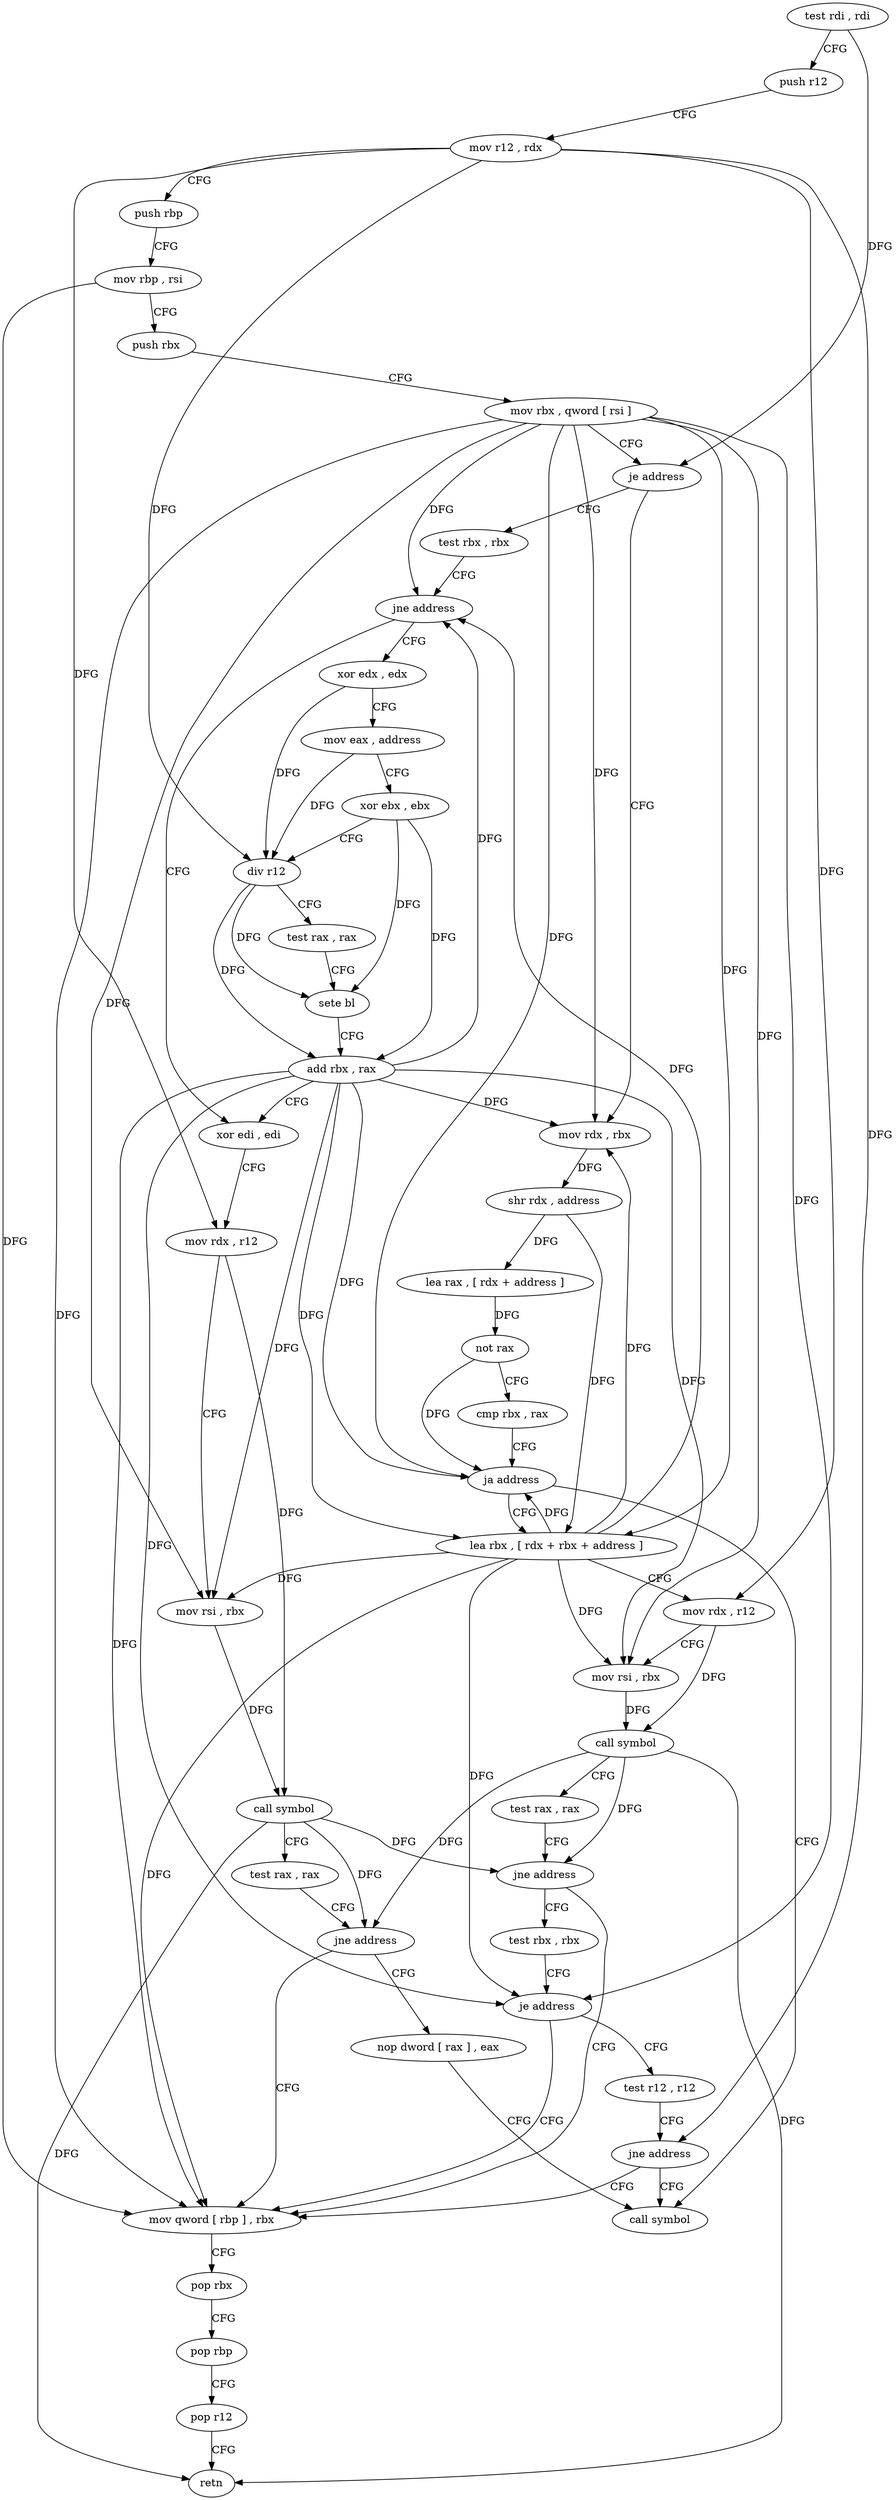 digraph "func" {
"4443472" [label = "test rdi , rdi" ]
"4443475" [label = "push r12" ]
"4443477" [label = "mov r12 , rdx" ]
"4443480" [label = "push rbp" ]
"4443481" [label = "mov rbp , rsi" ]
"4443484" [label = "push rbx" ]
"4443485" [label = "mov rbx , qword [ rsi ]" ]
"4443488" [label = "je address" ]
"4443552" [label = "test rbx , rbx" ]
"4443490" [label = "mov rdx , rbx" ]
"4443555" [label = "jne address" ]
"4443578" [label = "xor edi , edi" ]
"4443557" [label = "xor edx , edx" ]
"4443493" [label = "shr rdx , address" ]
"4443496" [label = "lea rax , [ rdx + address ]" ]
"4443500" [label = "not rax" ]
"4443503" [label = "cmp rbx , rax" ]
"4443506" [label = "ja address" ]
"4443600" [label = "call symbol" ]
"4443508" [label = "lea rbx , [ rdx + rbx + address ]" ]
"4443580" [label = "mov rdx , r12" ]
"4443583" [label = "mov rsi , rbx" ]
"4443586" [label = "call symbol" ]
"4443591" [label = "test rax , rax" ]
"4443594" [label = "jne address" ]
"4443539" [label = "mov qword [ rbp ] , rbx" ]
"4443596" [label = "nop dword [ rax ] , eax" ]
"4443559" [label = "mov eax , address" ]
"4443564" [label = "xor ebx , ebx" ]
"4443566" [label = "div r12" ]
"4443569" [label = "test rax , rax" ]
"4443572" [label = "sete bl" ]
"4443575" [label = "add rbx , rax" ]
"4443513" [label = "mov rdx , r12" ]
"4443516" [label = "mov rsi , rbx" ]
"4443519" [label = "call symbol" ]
"4443524" [label = "test rax , rax" ]
"4443527" [label = "jne address" ]
"4443529" [label = "test rbx , rbx" ]
"4443543" [label = "pop rbx" ]
"4443544" [label = "pop rbp" ]
"4443545" [label = "pop r12" ]
"4443547" [label = "retn" ]
"4443532" [label = "je address" ]
"4443534" [label = "test r12 , r12" ]
"4443537" [label = "jne address" ]
"4443472" -> "4443475" [ label = "CFG" ]
"4443472" -> "4443488" [ label = "DFG" ]
"4443475" -> "4443477" [ label = "CFG" ]
"4443477" -> "4443480" [ label = "CFG" ]
"4443477" -> "4443580" [ label = "DFG" ]
"4443477" -> "4443566" [ label = "DFG" ]
"4443477" -> "4443513" [ label = "DFG" ]
"4443477" -> "4443537" [ label = "DFG" ]
"4443480" -> "4443481" [ label = "CFG" ]
"4443481" -> "4443484" [ label = "CFG" ]
"4443481" -> "4443539" [ label = "DFG" ]
"4443484" -> "4443485" [ label = "CFG" ]
"4443485" -> "4443488" [ label = "CFG" ]
"4443485" -> "4443555" [ label = "DFG" ]
"4443485" -> "4443490" [ label = "DFG" ]
"4443485" -> "4443506" [ label = "DFG" ]
"4443485" -> "4443583" [ label = "DFG" ]
"4443485" -> "4443508" [ label = "DFG" ]
"4443485" -> "4443516" [ label = "DFG" ]
"4443485" -> "4443539" [ label = "DFG" ]
"4443485" -> "4443532" [ label = "DFG" ]
"4443488" -> "4443552" [ label = "CFG" ]
"4443488" -> "4443490" [ label = "CFG" ]
"4443552" -> "4443555" [ label = "CFG" ]
"4443490" -> "4443493" [ label = "DFG" ]
"4443555" -> "4443578" [ label = "CFG" ]
"4443555" -> "4443557" [ label = "CFG" ]
"4443578" -> "4443580" [ label = "CFG" ]
"4443557" -> "4443559" [ label = "CFG" ]
"4443557" -> "4443566" [ label = "DFG" ]
"4443493" -> "4443496" [ label = "DFG" ]
"4443493" -> "4443508" [ label = "DFG" ]
"4443496" -> "4443500" [ label = "DFG" ]
"4443500" -> "4443503" [ label = "CFG" ]
"4443500" -> "4443506" [ label = "DFG" ]
"4443503" -> "4443506" [ label = "CFG" ]
"4443506" -> "4443600" [ label = "CFG" ]
"4443506" -> "4443508" [ label = "CFG" ]
"4443508" -> "4443513" [ label = "CFG" ]
"4443508" -> "4443555" [ label = "DFG" ]
"4443508" -> "4443490" [ label = "DFG" ]
"4443508" -> "4443583" [ label = "DFG" ]
"4443508" -> "4443506" [ label = "DFG" ]
"4443508" -> "4443516" [ label = "DFG" ]
"4443508" -> "4443539" [ label = "DFG" ]
"4443508" -> "4443532" [ label = "DFG" ]
"4443580" -> "4443583" [ label = "CFG" ]
"4443580" -> "4443586" [ label = "DFG" ]
"4443583" -> "4443586" [ label = "DFG" ]
"4443586" -> "4443591" [ label = "CFG" ]
"4443586" -> "4443594" [ label = "DFG" ]
"4443586" -> "4443527" [ label = "DFG" ]
"4443586" -> "4443547" [ label = "DFG" ]
"4443591" -> "4443594" [ label = "CFG" ]
"4443594" -> "4443539" [ label = "CFG" ]
"4443594" -> "4443596" [ label = "CFG" ]
"4443539" -> "4443543" [ label = "CFG" ]
"4443596" -> "4443600" [ label = "CFG" ]
"4443559" -> "4443564" [ label = "CFG" ]
"4443559" -> "4443566" [ label = "DFG" ]
"4443564" -> "4443566" [ label = "CFG" ]
"4443564" -> "4443572" [ label = "DFG" ]
"4443564" -> "4443575" [ label = "DFG" ]
"4443566" -> "4443569" [ label = "CFG" ]
"4443566" -> "4443572" [ label = "DFG" ]
"4443566" -> "4443575" [ label = "DFG" ]
"4443569" -> "4443572" [ label = "CFG" ]
"4443572" -> "4443575" [ label = "CFG" ]
"4443575" -> "4443578" [ label = "CFG" ]
"4443575" -> "4443555" [ label = "DFG" ]
"4443575" -> "4443490" [ label = "DFG" ]
"4443575" -> "4443583" [ label = "DFG" ]
"4443575" -> "4443506" [ label = "DFG" ]
"4443575" -> "4443508" [ label = "DFG" ]
"4443575" -> "4443516" [ label = "DFG" ]
"4443575" -> "4443539" [ label = "DFG" ]
"4443575" -> "4443532" [ label = "DFG" ]
"4443513" -> "4443516" [ label = "CFG" ]
"4443513" -> "4443519" [ label = "DFG" ]
"4443516" -> "4443519" [ label = "DFG" ]
"4443519" -> "4443524" [ label = "CFG" ]
"4443519" -> "4443594" [ label = "DFG" ]
"4443519" -> "4443527" [ label = "DFG" ]
"4443519" -> "4443547" [ label = "DFG" ]
"4443524" -> "4443527" [ label = "CFG" ]
"4443527" -> "4443539" [ label = "CFG" ]
"4443527" -> "4443529" [ label = "CFG" ]
"4443529" -> "4443532" [ label = "CFG" ]
"4443543" -> "4443544" [ label = "CFG" ]
"4443544" -> "4443545" [ label = "CFG" ]
"4443545" -> "4443547" [ label = "CFG" ]
"4443532" -> "4443539" [ label = "CFG" ]
"4443532" -> "4443534" [ label = "CFG" ]
"4443534" -> "4443537" [ label = "CFG" ]
"4443537" -> "4443600" [ label = "CFG" ]
"4443537" -> "4443539" [ label = "CFG" ]
}
